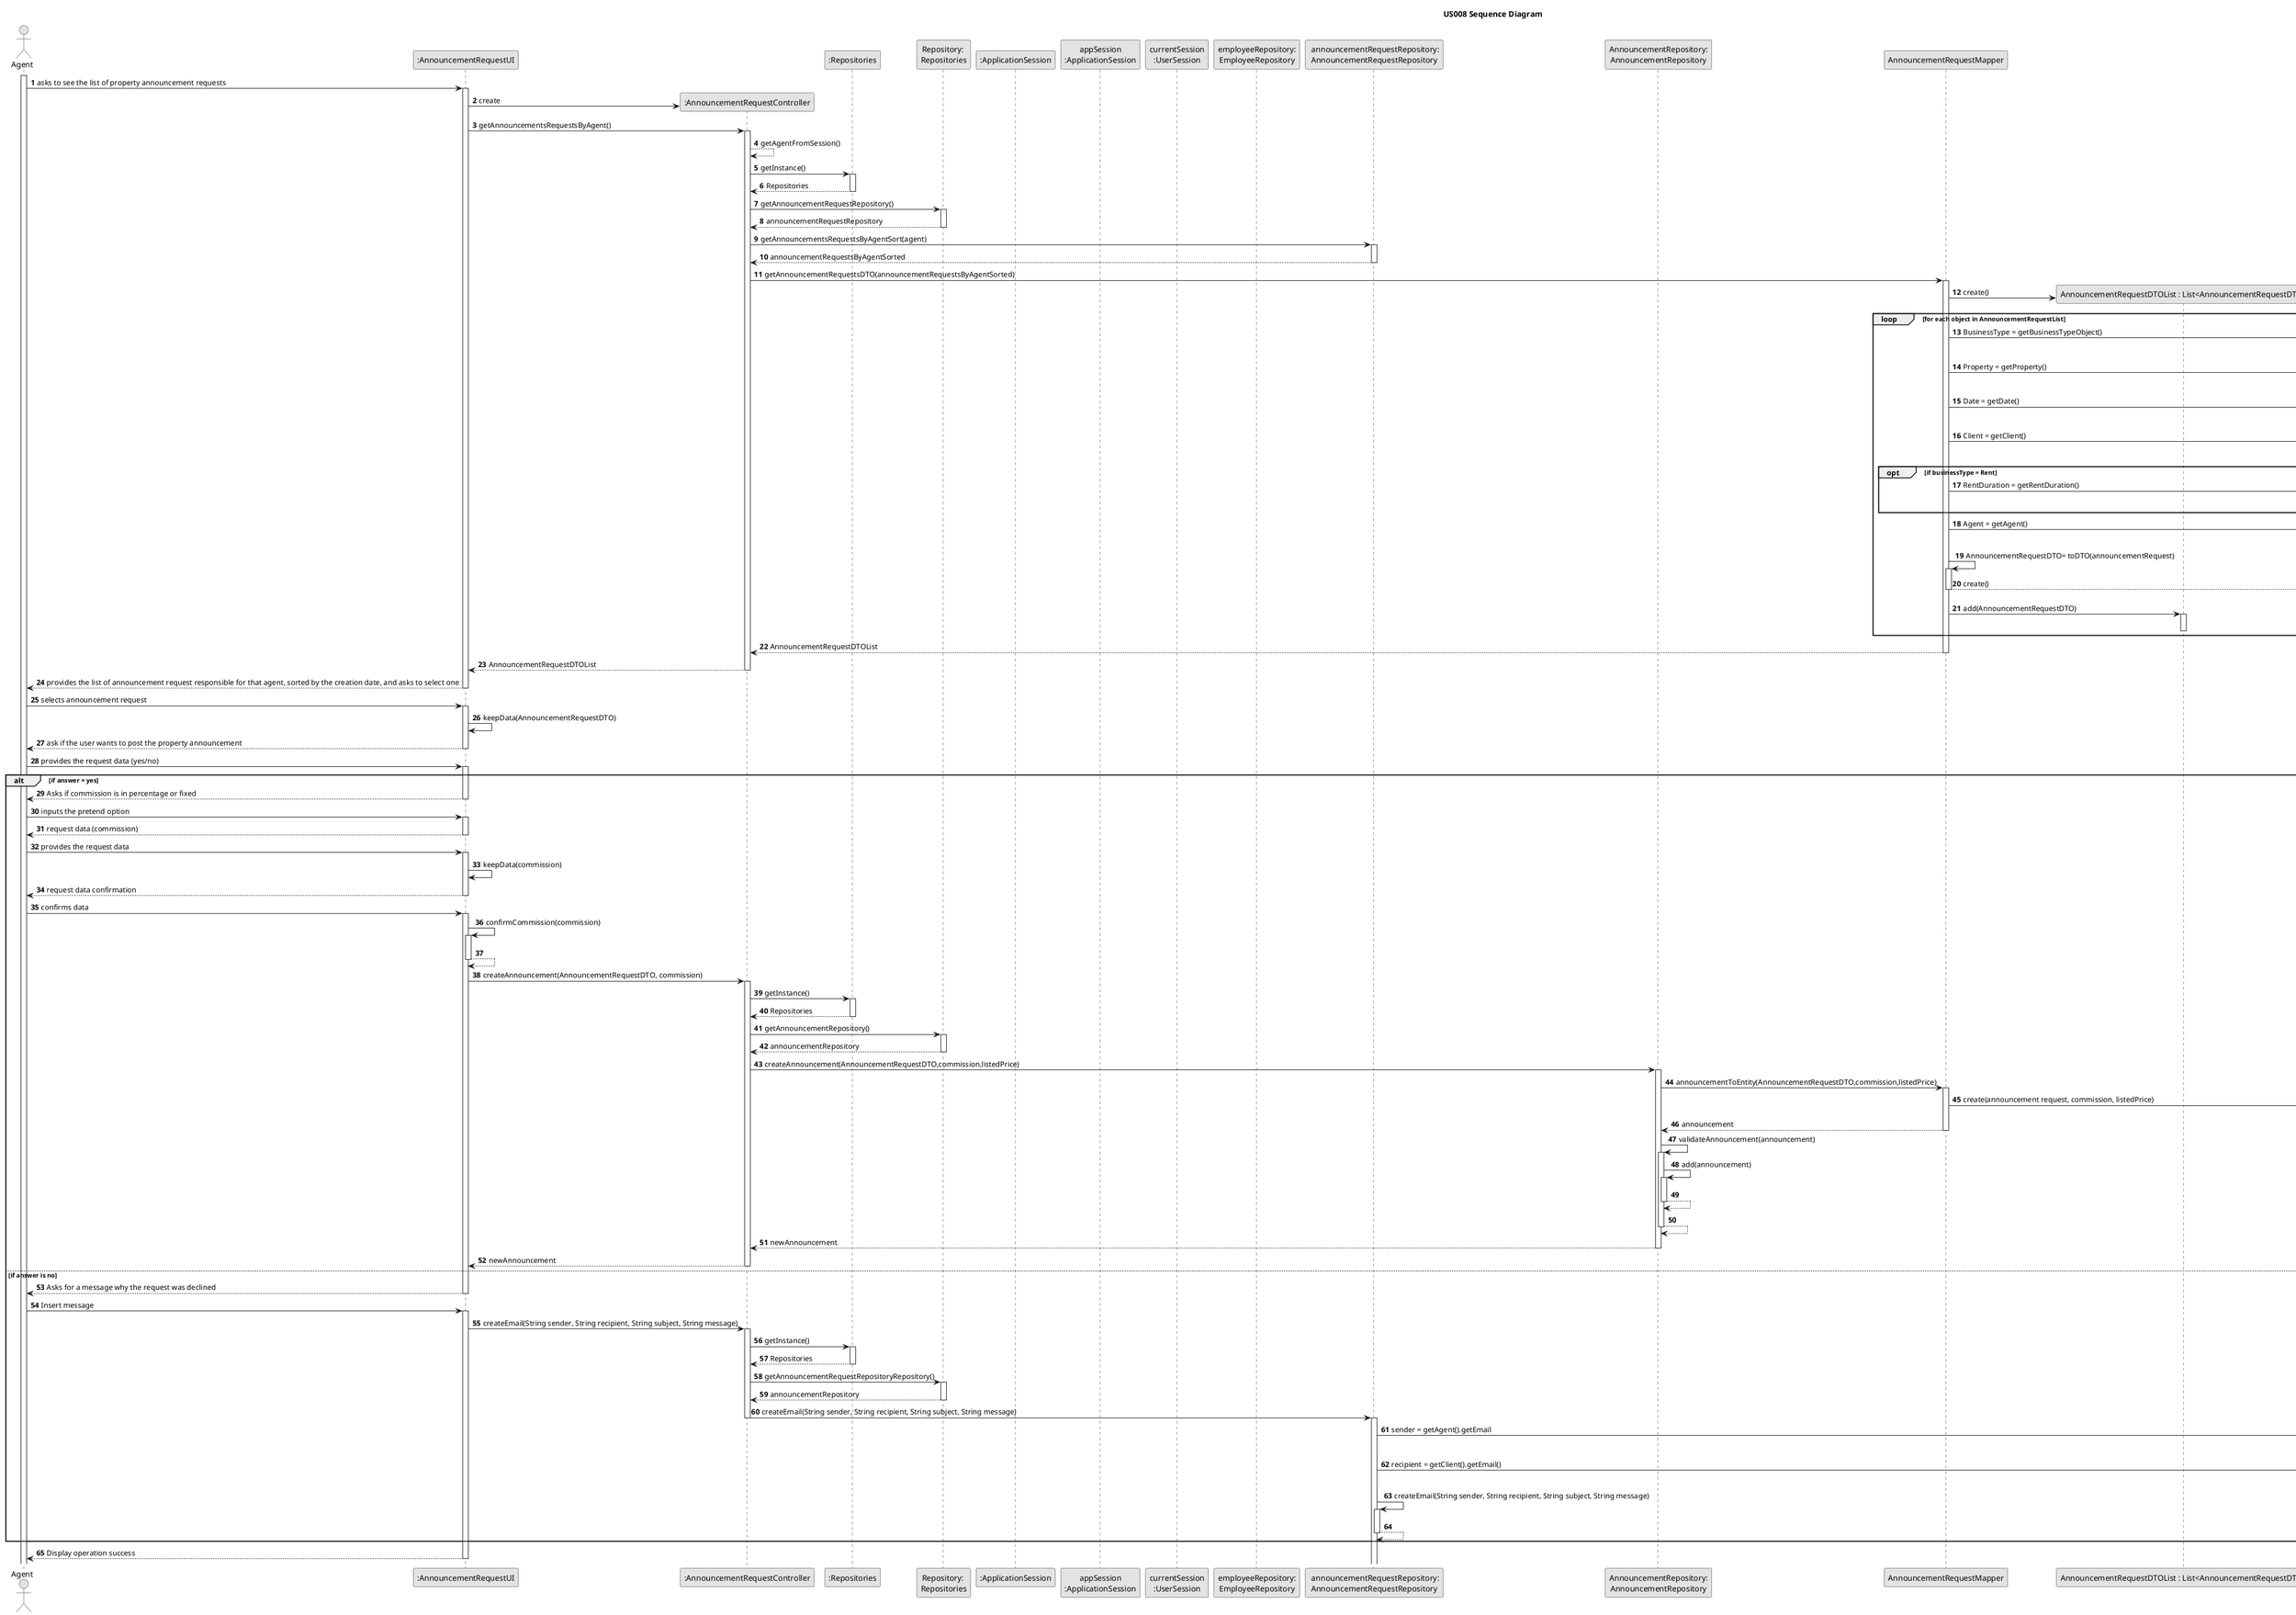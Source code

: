 @startuml
skinparam monochrome true
skinparam packageStyle rectangle
skinparam shadowing false

title US008 Sequence Diagram
autonumber

actor "Agent" as Agent


participant ":AnnouncementRequestUI" as UI
participant ":AnnouncementRequestController" as CTRL
participant ":Repositories" as MainRepository
participant "Repository: \nRepositories" as Repository
participant ":ApplicationSession" as _APP
participant "appSession\n:ApplicationSession" as APP
participant "currentSession\n:UserSession" as SESSION
participant "employeeRepository:\nEmployeeRepository" as ER
participant " announcementRequestRepository:\nAnnouncementRequestRepository" as ARR
participant "AnnouncementRepository:\nAnnouncementRepository" as AnnouncementRepository
participant "AnnouncementRequestMapper" as ARM
participant "AnnouncementRequestDTOList : List<AnnouncementRequestDTO>" as LARDTO
participant "announcementRequestsByAgentSortedList : List<AnnouncementRequest>" as LAR
participant "AnnouncementRequestDTO:AnnouncementRequestDTO" as ARDTO
participant "Announcement:Announcement" as A




participant "Agent" as AG


    activate Agent

    Agent -> UI : asks to see the list of property announcement requests
    activate UI

    UI -> CTRL** : create



    UI -> CTRL: getAnnouncementsRequestsByAgent()
     activate CTRL

        CTRL --> CTRL : getAgentFromSession()







     CTRL -> MainRepository : getInstance()
     activate MainRepository

     MainRepository -->CTRL : Repositories
     deactivate MainRepository



    CTRL -> Repository : getAnnouncementRequestRepository()
    activate Repository

    Repository --> CTRL : announcementRequestRepository
    deactivate Repository

    CTRL -> ARR : getAnnouncementsRequestsByAgentSort(agent)
    activate ARR













    ARR --> CTRL : announcementRequestsByAgentSorted
    deactivate ARR

    CTRL -> ARM: getAnnouncementRequestsDTO(announcementRequestsByAgentSorted)
    activate ARM

    ARM -> LARDTO**: create()


     loop for each object in AnnouncementRequestList


    ARM-> LAR: BusinessType = getBusinessTypeObject()
    activate LAR
    deactivate LAR

     ARM-> LAR: Property = getProperty()
     activate LAR
     deactivate LAR

     ARM-> LAR: Date = getDate()
     activate LAR
     deactivate LAR


     ARM-> LAR: Client = getClient()
     activate LAR
     deactivate LAR

      opt if businessType = Rent


     ARM-> LAR: RentDuration = getRentDuration()
     activate LAR
     deactivate LAR
     end





     ARM-> LAR: Agent = getAgent()
      activate LAR
     deactivate LAR




      ARM-> ARM: AnnouncementRequestDTO= toDTO(announcementRequest)
       activate ARM

       ARM --> ARDTO**: create()
       deactivate ARM

       ARM -> LARDTO: add(AnnouncementRequestDTO)
       activate LARDTO
       deactivate LARDTO



       end group

       ARM --> CTRL: AnnouncementRequestDTOList
       deactivate ARM



    CTRL -->UI : AnnouncementRequestDTOList
    deactivate CTRL

    UI --> Agent : provides the list of announcement request responsible for that agent, sorted by the creation date, and asks to select one
    deactivate UI

    Agent -> UI : selects announcement request
    activate UI

    UI -> UI: keepData(AnnouncementRequestDTO)

    UI --> Agent : ask if the user wants to post the property announcement
    deactivate UI

    Agent -> UI : provides the request data (yes/no)
    activate UI

alt if answer = yes

 UI--> Agent: Asks if commission is in percentage or fixed
 deactivate UI

  Agent -> UI: inputs the pretend option
       activate UI

    UI --> Agent : request data (commission)
    deactivate UI

    Agent -> UI : provides the request data
    activate UI

    UI -> UI: keepData(commission)



    UI --> Agent : request data confirmation
    deactivate UI

    Agent -> UI : confirms data
    activate UI

    UI -> UI: confirmCommission(commission)
    activate UI

    UI --> UI
    deactivate UI





   UI->CTRL : createAnnouncement(AnnouncementRequestDTO, commission)
       activate CTRL


       CTRL -> MainRepository : getInstance()
            activate MainRepository

            MainRepository -->CTRL : Repositories
            deactivate MainRepository


       CTRL -> Repository : getAnnouncementRepository()
       activate Repository

       Repository --> CTRL : announcementRepository
       deactivate Repository

       CTRL -> AnnouncementRepository : createAnnouncement(AnnouncementRequestDTO,commission,listedPrice)
       activate AnnouncementRepository



       AnnouncementRepository -> ARM:announcementToEntity(AnnouncementRequestDTO,commission,listedPrice)
       activate ARM





        ARM -> A**: create(announcement request, commission, listedPrice)



        ARM --> AnnouncementRepository: announcement
        deactivate ARM

        AnnouncementRepository -> AnnouncementRepository: validateAnnouncement(announcement)
                      activate AnnouncementRepository

                      AnnouncementRepository -> AnnouncementRepository: add(announcement)
                       activate AnnouncementRepository

                       AnnouncementRepository --> AnnouncementRepository
                       deactivate AnnouncementRepository


                       AnnouncementRepository --> AnnouncementRepository
                                      deactivate AnnouncementRepository



       AnnouncementRepository --> CTRL : newAnnouncement
       deactivate AnnouncementRepository

       CTRL --> UI : newAnnouncement
       deactivate CTRL











   else  if answer is no


    UI --> Agent : Asks for a message why the request was declined
    deactivate UI


    Agent -> UI : Insert message
    activate UI

    UI -> CTRL : createEmail(String sender, String recipient, String subject, String message)
    activate CTRL

     CTRL -> MainRepository : getInstance()
     activate MainRepository

      MainRepository -->CTRL : Repositories
     deactivate MainRepository


     CTRL -> Repository : getAnnouncementRequestRepositoryRepository()
     activate Repository

     Repository --> CTRL : announcementRepository
      deactivate Repository

    CTRL -> ARR:createEmail(String sender, String recipient, String subject, String message)
    deactivate CTRL
    activate ARR

    ARR -> ARDTO:sender = getAgent().getEmail
    activate ARDTO
    deactivate ARDTO

     ARR -> ARDTO:recipient = getClient().getEmail()
     activate ARDTO
     deactivate ARDTO

     ARR -> ARR:createEmail(String sender, String recipient, String subject, String message)
    activate ARR

    ARR --> ARR
    deactivate ARR












end group

    UI --> Agent : Display operation success
    deactivate UI



@enduml